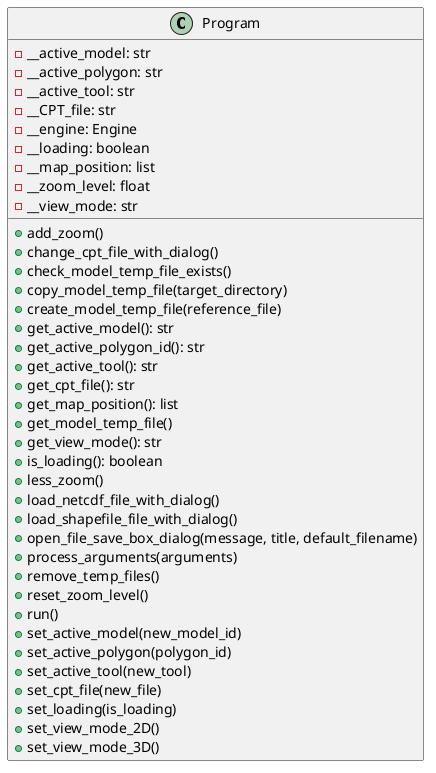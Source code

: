 @startuml
class Program {
    - __active_model: str
    - __active_polygon: str
    - __active_tool: str
    - __CPT_file: str
    - __engine: Engine
    - __loading: boolean
    - __map_position: list
    - __zoom_level: float
    - __view_mode: str

    + add_zoom()
    + change_cpt_file_with_dialog()
    + check_model_temp_file_exists()
    + copy_model_temp_file(target_directory)
    + create_model_temp_file(reference_file)
    + get_active_model(): str
    + get_active_polygon_id(): str
    + get_active_tool(): str
    + get_cpt_file(): str
    + get_map_position(): list
    + get_model_temp_file()
    + get_view_mode(): str
    + is_loading(): boolean
    + less_zoom()
    + load_netcdf_file_with_dialog()
    + load_shapefile_file_with_dialog()
    + open_file_save_box_dialog(message, title, default_filename)
    + process_arguments(arguments)
    + remove_temp_files()
    + reset_zoom_level()
    + run()
    + set_active_model(new_model_id)
    + set_active_polygon(polygon_id)
    + set_active_tool(new_tool)
    + set_cpt_file(new_file)
    + set_loading(is_loading)
    + set_view_mode_2D()
    + set_view_mode_3D()
}
@enduml
